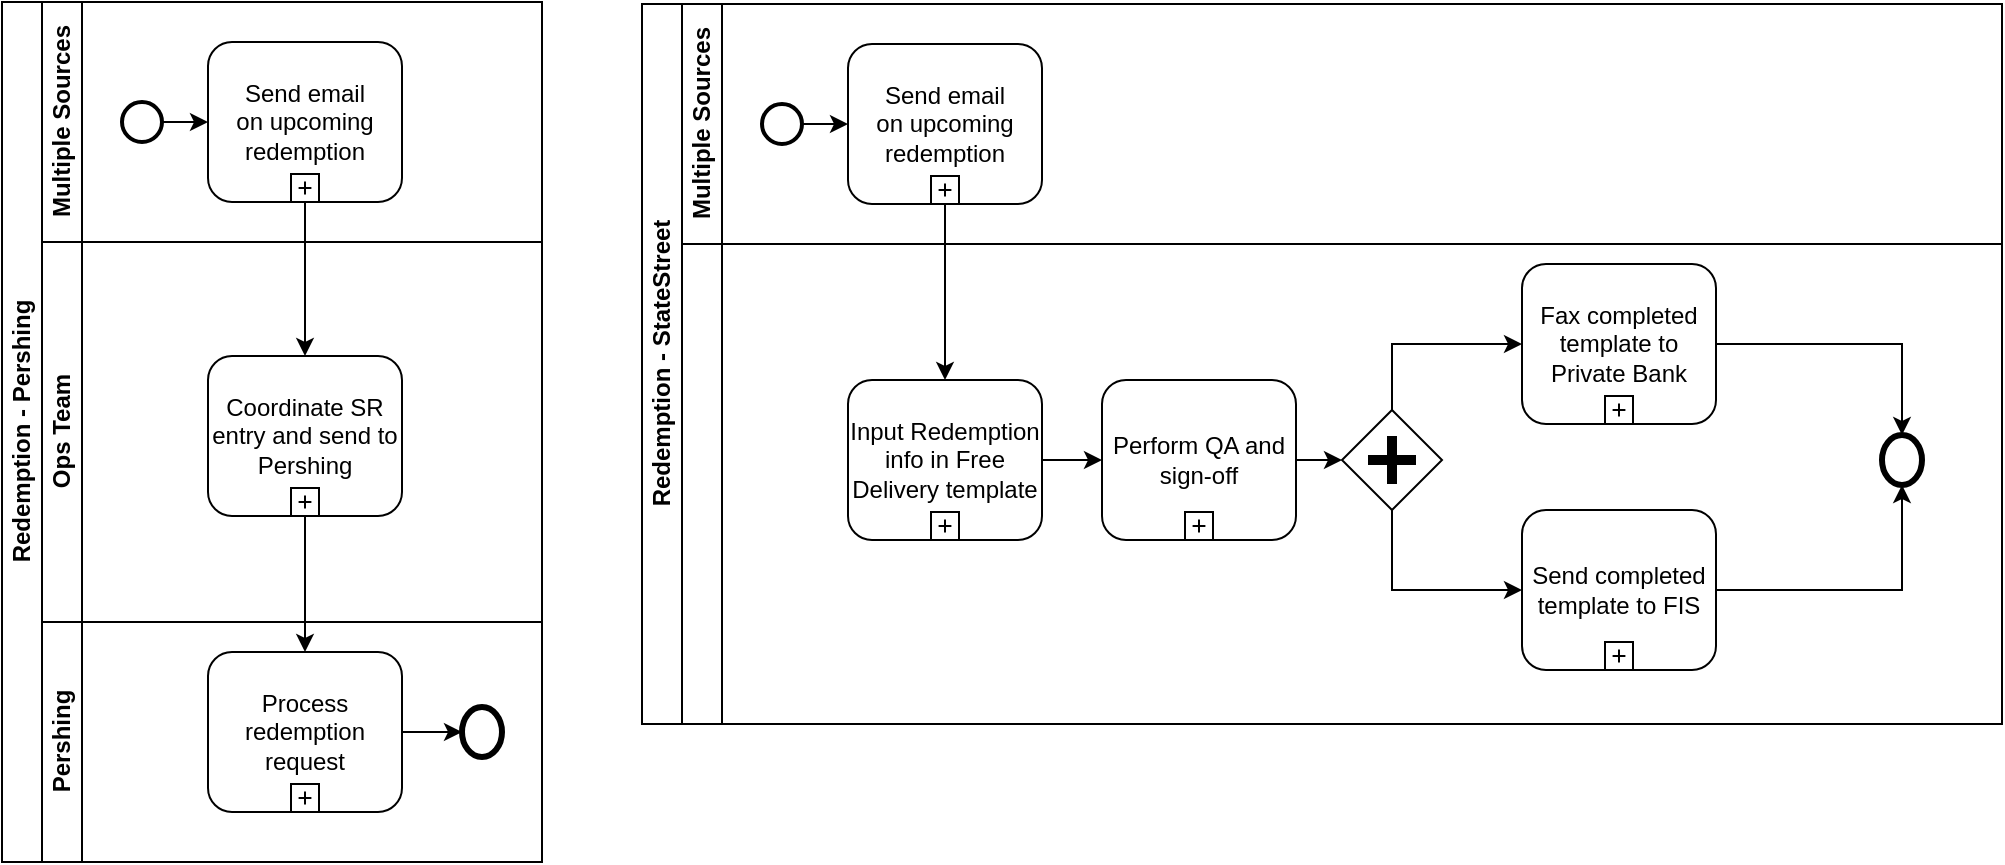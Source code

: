 <mxfile version="12.9.12" type="github">
  <diagram id="prtHgNgQTEPvFCAcTncT" name="Page-1">
    <mxGraphModel dx="1157" dy="577" grid="1" gridSize="10" guides="1" tooltips="1" connect="1" arrows="1" fold="1" page="1" pageScale="1" pageWidth="1169" pageHeight="827" math="0" shadow="0">
      <root>
        <mxCell id="0" />
        <mxCell id="1" parent="0" />
        <mxCell id="dNxyNK7c78bLwvsdeMH5-19" value="Redemption - Pershing" style="swimlane;html=1;childLayout=stackLayout;resizeParent=1;resizeParentMax=0;horizontal=0;startSize=20;horizontalStack=0;" parent="1" vertex="1">
          <mxGeometry x="10" y="9" width="270" height="430" as="geometry">
            <mxRectangle x="10" y="9" width="30" height="150" as="alternateBounds" />
          </mxGeometry>
        </mxCell>
        <mxCell id="dNxyNK7c78bLwvsdeMH5-20" value="Multiple Sources" style="swimlane;html=1;startSize=20;horizontal=0;" parent="dNxyNK7c78bLwvsdeMH5-19" vertex="1">
          <mxGeometry x="20" width="250" height="120" as="geometry" />
        </mxCell>
        <mxCell id="8vlzeIa9GTS2jfRW9FDT-38" value="" style="edgeStyle=orthogonalEdgeStyle;rounded=0;orthogonalLoop=1;jettySize=auto;html=1;" parent="dNxyNK7c78bLwvsdeMH5-20" source="8vlzeIa9GTS2jfRW9FDT-37" target="8vlzeIa9GTS2jfRW9FDT-14" edge="1">
          <mxGeometry relative="1" as="geometry" />
        </mxCell>
        <mxCell id="8vlzeIa9GTS2jfRW9FDT-14" value="Send email on&amp;nbsp;upcoming redemption" style="html=1;whiteSpace=wrap;rounded=1;dropTarget=0;" parent="dNxyNK7c78bLwvsdeMH5-20" vertex="1">
          <mxGeometry x="83" y="20" width="97" height="80" as="geometry" />
        </mxCell>
        <mxCell id="8vlzeIa9GTS2jfRW9FDT-15" value="" style="html=1;shape=plus;outlineConnect=0;" parent="8vlzeIa9GTS2jfRW9FDT-14" vertex="1">
          <mxGeometry x="0.5" y="1" width="14" height="14" relative="1" as="geometry">
            <mxPoint x="-7" y="-14" as="offset" />
          </mxGeometry>
        </mxCell>
        <mxCell id="8vlzeIa9GTS2jfRW9FDT-37" value="" style="strokeWidth=2;html=1;shape=mxgraph.flowchart.start_2;whiteSpace=wrap;" parent="dNxyNK7c78bLwvsdeMH5-20" vertex="1">
          <mxGeometry x="40" y="50" width="20" height="20" as="geometry" />
        </mxCell>
        <mxCell id="dNxyNK7c78bLwvsdeMH5-21" value="Ops Team" style="swimlane;html=1;startSize=20;horizontal=0;" parent="dNxyNK7c78bLwvsdeMH5-19" vertex="1">
          <mxGeometry x="20" y="120" width="250" height="190" as="geometry" />
        </mxCell>
        <mxCell id="8vlzeIa9GTS2jfRW9FDT-18" value="Coordinate SR entry and send to Pershing" style="html=1;whiteSpace=wrap;rounded=1;dropTarget=0;" parent="dNxyNK7c78bLwvsdeMH5-21" vertex="1">
          <mxGeometry x="83" y="57" width="97" height="80" as="geometry" />
        </mxCell>
        <mxCell id="8vlzeIa9GTS2jfRW9FDT-19" value="" style="html=1;shape=plus;outlineConnect=0;" parent="8vlzeIa9GTS2jfRW9FDT-18" vertex="1">
          <mxGeometry x="0.5" y="1" width="14" height="14" relative="1" as="geometry">
            <mxPoint x="-7" y="-14" as="offset" />
          </mxGeometry>
        </mxCell>
        <mxCell id="dNxyNK7c78bLwvsdeMH5-22" value="Pershing" style="swimlane;html=1;startSize=20;horizontal=0;" parent="dNxyNK7c78bLwvsdeMH5-19" vertex="1">
          <mxGeometry x="20" y="310" width="250" height="120" as="geometry" />
        </mxCell>
        <mxCell id="a_1iBItw7G7ZXrxy0rU5-130" style="edgeStyle=orthogonalEdgeStyle;rounded=0;orthogonalLoop=1;jettySize=auto;html=1;exitX=1;exitY=0.5;exitDx=0;exitDy=0;entryX=0;entryY=0.5;entryDx=0;entryDy=0;" edge="1" parent="dNxyNK7c78bLwvsdeMH5-22" source="a_1iBItw7G7ZXrxy0rU5-126" target="a_1iBItw7G7ZXrxy0rU5-129">
          <mxGeometry relative="1" as="geometry" />
        </mxCell>
        <mxCell id="a_1iBItw7G7ZXrxy0rU5-126" value="Process redemption request" style="html=1;whiteSpace=wrap;rounded=1;dropTarget=0;" vertex="1" parent="dNxyNK7c78bLwvsdeMH5-22">
          <mxGeometry x="83" y="15" width="97" height="80" as="geometry" />
        </mxCell>
        <mxCell id="a_1iBItw7G7ZXrxy0rU5-127" value="" style="html=1;shape=plus;outlineConnect=0;" vertex="1" parent="a_1iBItw7G7ZXrxy0rU5-126">
          <mxGeometry x="0.5" y="1" width="14" height="14" relative="1" as="geometry">
            <mxPoint x="-7" y="-14" as="offset" />
          </mxGeometry>
        </mxCell>
        <mxCell id="a_1iBItw7G7ZXrxy0rU5-129" value="" style="shape=mxgraph.bpmn.shape;html=1;verticalLabelPosition=bottom;labelBackgroundColor=#ffffff;verticalAlign=top;align=center;perimeter=ellipsePerimeter;outlineConnect=0;outline=end;symbol=general;" vertex="1" parent="dNxyNK7c78bLwvsdeMH5-22">
          <mxGeometry x="210" y="42.5" width="20" height="25" as="geometry" />
        </mxCell>
        <mxCell id="8vlzeIa9GTS2jfRW9FDT-39" value="" style="edgeStyle=orthogonalEdgeStyle;rounded=0;orthogonalLoop=1;jettySize=auto;html=1;" parent="dNxyNK7c78bLwvsdeMH5-19" source="8vlzeIa9GTS2jfRW9FDT-14" target="8vlzeIa9GTS2jfRW9FDT-18" edge="1">
          <mxGeometry relative="1" as="geometry" />
        </mxCell>
        <mxCell id="a_1iBItw7G7ZXrxy0rU5-128" value="" style="edgeStyle=orthogonalEdgeStyle;rounded=0;orthogonalLoop=1;jettySize=auto;html=1;" edge="1" parent="dNxyNK7c78bLwvsdeMH5-19" source="8vlzeIa9GTS2jfRW9FDT-18" target="a_1iBItw7G7ZXrxy0rU5-126">
          <mxGeometry relative="1" as="geometry" />
        </mxCell>
        <mxCell id="a_1iBItw7G7ZXrxy0rU5-132" value="Redemption - StateStreet" style="swimlane;html=1;childLayout=stackLayout;resizeParent=1;resizeParentMax=0;horizontal=0;startSize=20;horizontalStack=0;" vertex="1" parent="1">
          <mxGeometry x="330" y="10" width="680" height="360" as="geometry">
            <mxRectangle x="10" y="9" width="30" height="150" as="alternateBounds" />
          </mxGeometry>
        </mxCell>
        <mxCell id="a_1iBItw7G7ZXrxy0rU5-133" value="Multiple Sources" style="swimlane;html=1;startSize=20;horizontal=0;" vertex="1" parent="a_1iBItw7G7ZXrxy0rU5-132">
          <mxGeometry x="20" width="660" height="120" as="geometry" />
        </mxCell>
        <mxCell id="a_1iBItw7G7ZXrxy0rU5-134" value="" style="edgeStyle=orthogonalEdgeStyle;rounded=0;orthogonalLoop=1;jettySize=auto;html=1;" edge="1" parent="a_1iBItw7G7ZXrxy0rU5-133" source="a_1iBItw7G7ZXrxy0rU5-137" target="a_1iBItw7G7ZXrxy0rU5-135">
          <mxGeometry relative="1" as="geometry" />
        </mxCell>
        <mxCell id="a_1iBItw7G7ZXrxy0rU5-135" value="Send email on&amp;nbsp;upcoming redemption" style="html=1;whiteSpace=wrap;rounded=1;dropTarget=0;" vertex="1" parent="a_1iBItw7G7ZXrxy0rU5-133">
          <mxGeometry x="83" y="20" width="97" height="80" as="geometry" />
        </mxCell>
        <mxCell id="a_1iBItw7G7ZXrxy0rU5-136" value="" style="html=1;shape=plus;outlineConnect=0;" vertex="1" parent="a_1iBItw7G7ZXrxy0rU5-135">
          <mxGeometry x="0.5" y="1" width="14" height="14" relative="1" as="geometry">
            <mxPoint x="-7" y="-14" as="offset" />
          </mxGeometry>
        </mxCell>
        <mxCell id="a_1iBItw7G7ZXrxy0rU5-137" value="" style="strokeWidth=2;html=1;shape=mxgraph.flowchart.start_2;whiteSpace=wrap;" vertex="1" parent="a_1iBItw7G7ZXrxy0rU5-133">
          <mxGeometry x="40" y="50" width="20" height="20" as="geometry" />
        </mxCell>
        <mxCell id="a_1iBItw7G7ZXrxy0rU5-146" value="" style="edgeStyle=orthogonalEdgeStyle;rounded=0;orthogonalLoop=1;jettySize=auto;html=1;" edge="1" parent="a_1iBItw7G7ZXrxy0rU5-132" source="a_1iBItw7G7ZXrxy0rU5-135" target="a_1iBItw7G7ZXrxy0rU5-139">
          <mxGeometry relative="1" as="geometry" />
        </mxCell>
        <mxCell id="a_1iBItw7G7ZXrxy0rU5-138" value="&lt;span style=&quot;font-family: monospace ; font-size: 0px ; font-weight: 400&quot;&gt;%3CmxGraphModel%3E%3Croot%3E%3CmxCell%20id%3D%220%22%2F%3E%3CmxCell%20id%3D%221%22%20parent%3D%220%22%2F%3E%3CmxCell%20id%3D%222%22%20value%3D%22Perform%20QA%20and%20sign-off%22%20style%3D%22html%3D1%3BwhiteSpace%3Dwrap%3Brounded%3D1%3BdropTarget%3D0%3B%22%20vertex%3D%221%22%20parent%3D%221%22%3E%3CmxGeometry%20x%3D%22560%22%20y%3D%22198%22%20width%3D%2297%22%20height%3D%2280%22%20as%3D%22geometry%22%2F%3E%3C%2FmxCell%3E%3CmxCell%20id%3D%223%22%20value%3D%22%22%20style%3D%22html%3D1%3Bshape%3Dplus%3BoutlineConnect%3D0%3B%22%20vertex%3D%221%22%20parent%3D%222%22%3E%3CmxGeometry%20x%3D%220.5%22%20y%3D%221%22%20width%3D%2214%22%20height%3D%2214%22%20relative%3D%221%22%20as%3D%22geometry%22%3E%3CmxPoint%20x%3D%22-7%22%20y%3D%22-14%22%20as%3D%22offset%22%2F%3E%3C%2FmxGeometry%3E%3C%2FmxCell%3E%3C%2Froot%3E%3C%2FmxGraphModel%3E&lt;/span&gt;" style="swimlane;html=1;startSize=20;horizontal=0;" vertex="1" parent="a_1iBItw7G7ZXrxy0rU5-132">
          <mxGeometry x="20" y="120" width="660" height="240" as="geometry" />
        </mxCell>
        <mxCell id="a_1iBItw7G7ZXrxy0rU5-152" value="" style="edgeStyle=orthogonalEdgeStyle;rounded=0;orthogonalLoop=1;jettySize=auto;html=1;" edge="1" parent="a_1iBItw7G7ZXrxy0rU5-138" source="a_1iBItw7G7ZXrxy0rU5-139" target="a_1iBItw7G7ZXrxy0rU5-150">
          <mxGeometry relative="1" as="geometry" />
        </mxCell>
        <mxCell id="a_1iBItw7G7ZXrxy0rU5-154" style="edgeStyle=orthogonalEdgeStyle;rounded=0;orthogonalLoop=1;jettySize=auto;html=1;exitX=1;exitY=0.5;exitDx=0;exitDy=0;entryX=0;entryY=0.5;entryDx=0;entryDy=0;" edge="1" parent="a_1iBItw7G7ZXrxy0rU5-138" source="a_1iBItw7G7ZXrxy0rU5-150" target="a_1iBItw7G7ZXrxy0rU5-153">
          <mxGeometry relative="1" as="geometry" />
        </mxCell>
        <mxCell id="a_1iBItw7G7ZXrxy0rU5-166" style="edgeStyle=orthogonalEdgeStyle;rounded=0;orthogonalLoop=1;jettySize=auto;html=1;exitX=1;exitY=0.5;exitDx=0;exitDy=0;entryX=0.5;entryY=0;entryDx=0;entryDy=0;" edge="1" parent="a_1iBItw7G7ZXrxy0rU5-138" source="a_1iBItw7G7ZXrxy0rU5-155" target="a_1iBItw7G7ZXrxy0rU5-145">
          <mxGeometry relative="1" as="geometry" />
        </mxCell>
        <mxCell id="a_1iBItw7G7ZXrxy0rU5-155" value="Fax completed template to Private Bank" style="html=1;whiteSpace=wrap;rounded=1;dropTarget=0;" vertex="1" parent="a_1iBItw7G7ZXrxy0rU5-138">
          <mxGeometry x="420" y="10" width="97" height="80" as="geometry" />
        </mxCell>
        <mxCell id="a_1iBItw7G7ZXrxy0rU5-156" value="" style="html=1;shape=plus;outlineConnect=0;" vertex="1" parent="a_1iBItw7G7ZXrxy0rU5-155">
          <mxGeometry x="0.5" y="1" width="14" height="14" relative="1" as="geometry">
            <mxPoint x="-7" y="-14" as="offset" />
          </mxGeometry>
        </mxCell>
        <mxCell id="a_1iBItw7G7ZXrxy0rU5-150" value="Perform QA and sign-off" style="html=1;whiteSpace=wrap;rounded=1;dropTarget=0;" vertex="1" parent="a_1iBItw7G7ZXrxy0rU5-138">
          <mxGeometry x="210" y="68" width="97" height="80" as="geometry" />
        </mxCell>
        <mxCell id="a_1iBItw7G7ZXrxy0rU5-151" value="" style="html=1;shape=plus;outlineConnect=0;" vertex="1" parent="a_1iBItw7G7ZXrxy0rU5-150">
          <mxGeometry x="0.5" y="1" width="14" height="14" relative="1" as="geometry">
            <mxPoint x="-7" y="-14" as="offset" />
          </mxGeometry>
        </mxCell>
        <mxCell id="a_1iBItw7G7ZXrxy0rU5-139" value="Input Redemption info in Free Delivery template" style="html=1;whiteSpace=wrap;rounded=1;dropTarget=0;" vertex="1" parent="a_1iBItw7G7ZXrxy0rU5-138">
          <mxGeometry x="83" y="68" width="97" height="80" as="geometry" />
        </mxCell>
        <mxCell id="a_1iBItw7G7ZXrxy0rU5-140" value="" style="html=1;shape=plus;outlineConnect=0;" vertex="1" parent="a_1iBItw7G7ZXrxy0rU5-139">
          <mxGeometry x="0.5" y="1" width="14" height="14" relative="1" as="geometry">
            <mxPoint x="-7" y="-14" as="offset" />
          </mxGeometry>
        </mxCell>
        <mxCell id="a_1iBItw7G7ZXrxy0rU5-163" style="edgeStyle=none;rounded=0;orthogonalLoop=1;jettySize=auto;html=1;exitX=0.5;exitY=0;exitDx=0;exitDy=0;entryX=0;entryY=0.5;entryDx=0;entryDy=0;" edge="1" parent="a_1iBItw7G7ZXrxy0rU5-138" source="a_1iBItw7G7ZXrxy0rU5-153" target="a_1iBItw7G7ZXrxy0rU5-155">
          <mxGeometry relative="1" as="geometry">
            <Array as="points">
              <mxPoint x="355" y="50" />
            </Array>
          </mxGeometry>
        </mxCell>
        <mxCell id="a_1iBItw7G7ZXrxy0rU5-165" value="" style="edgeStyle=orthogonalEdgeStyle;rounded=0;orthogonalLoop=1;jettySize=auto;html=1;entryX=0;entryY=0.5;entryDx=0;entryDy=0;" edge="1" parent="a_1iBItw7G7ZXrxy0rU5-138" source="a_1iBItw7G7ZXrxy0rU5-153" target="a_1iBItw7G7ZXrxy0rU5-158">
          <mxGeometry relative="1" as="geometry">
            <mxPoint x="355" y="213" as="targetPoint" />
            <Array as="points">
              <mxPoint x="355" y="173" />
            </Array>
          </mxGeometry>
        </mxCell>
        <mxCell id="a_1iBItw7G7ZXrxy0rU5-153" value="" style="shape=mxgraph.bpmn.shape;html=1;verticalLabelPosition=bottom;labelBackgroundColor=#ffffff;verticalAlign=top;align=center;perimeter=rhombusPerimeter;background=gateway;outlineConnect=0;outline=none;symbol=parallelGw;" vertex="1" parent="a_1iBItw7G7ZXrxy0rU5-138">
          <mxGeometry x="330" y="83" width="50" height="50" as="geometry" />
        </mxCell>
        <mxCell id="a_1iBItw7G7ZXrxy0rU5-145" value="" style="shape=mxgraph.bpmn.shape;html=1;verticalLabelPosition=bottom;labelBackgroundColor=#ffffff;verticalAlign=top;align=center;perimeter=ellipsePerimeter;outlineConnect=0;outline=end;symbol=general;" vertex="1" parent="a_1iBItw7G7ZXrxy0rU5-138">
          <mxGeometry x="600" y="95.5" width="20" height="25" as="geometry" />
        </mxCell>
        <mxCell id="a_1iBItw7G7ZXrxy0rU5-167" style="edgeStyle=orthogonalEdgeStyle;rounded=0;orthogonalLoop=1;jettySize=auto;html=1;exitX=1;exitY=0.5;exitDx=0;exitDy=0;entryX=0.5;entryY=1;entryDx=0;entryDy=0;" edge="1" parent="a_1iBItw7G7ZXrxy0rU5-138" source="a_1iBItw7G7ZXrxy0rU5-158" target="a_1iBItw7G7ZXrxy0rU5-145">
          <mxGeometry relative="1" as="geometry" />
        </mxCell>
        <mxCell id="a_1iBItw7G7ZXrxy0rU5-158" value="Send completed template to FIS" style="html=1;whiteSpace=wrap;rounded=1;dropTarget=0;" vertex="1" parent="a_1iBItw7G7ZXrxy0rU5-138">
          <mxGeometry x="420" y="133" width="97" height="80" as="geometry" />
        </mxCell>
        <mxCell id="a_1iBItw7G7ZXrxy0rU5-159" value="" style="html=1;shape=plus;outlineConnect=0;" vertex="1" parent="a_1iBItw7G7ZXrxy0rU5-158">
          <mxGeometry x="0.5" y="1" width="14" height="14" relative="1" as="geometry">
            <mxPoint x="-7" y="-14" as="offset" />
          </mxGeometry>
        </mxCell>
      </root>
    </mxGraphModel>
  </diagram>
</mxfile>
